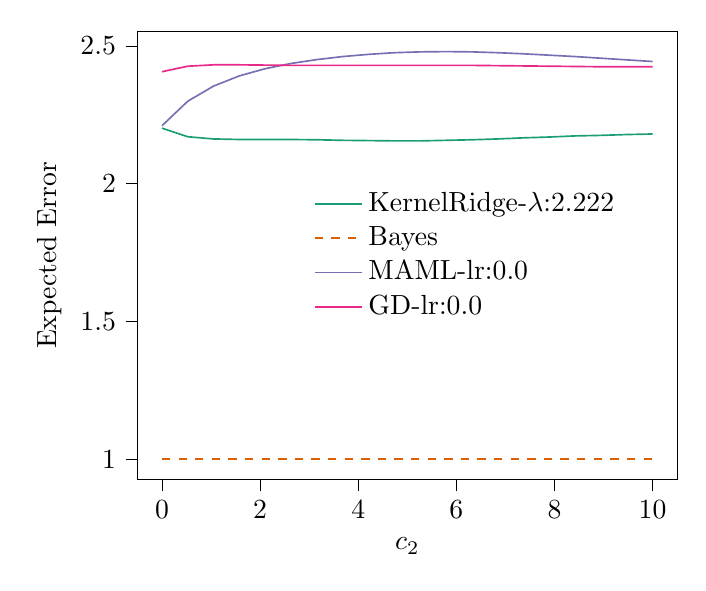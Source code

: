 % This file was created with tikzplotlib v0.10.1.
\begin{tikzpicture}

\definecolor{chocolate217952}{RGB}{217,95,2}
\definecolor{darkcyan27158119}{RGB}{27,158,119}
\definecolor{darkgray176}{RGB}{176,176,176}
\definecolor{deeppink23141138}{RGB}{231,41,138}
\definecolor{lightslategray117112179}{RGB}{117,112,179}

\begin{axis}[
legend cell align={left},
legend style={fill opacity=0.8, draw opacity=1, text opacity=1, at={(0.91,0.5)}, anchor=east, draw=none},
tick align=outside,
tick pos=left,
x grid style={darkgray176},
xlabel={\(\displaystyle c_{2}\)},
xmin=-0.499, xmax=10.5,
xtick style={color=black},
y grid style={darkgray176},
ylabel={Expected Error},
ymin=0.926, ymax=2.553,
ytick style={color=black}
]
\addplot [semithick, darkcyan27158119]
table {%
0.001 2.201
0.527 2.17
1.054 2.162
1.58 2.16
2.106 2.16
2.632 2.16
3.159 2.159
3.685 2.157
4.211 2.156
4.737 2.155
5.264 2.155
5.79 2.157
6.316 2.159
6.842 2.162
7.369 2.166
7.895 2.169
8.421 2.173
8.947 2.175
9.474 2.178
10 2.18
};
\addlegendentry{KernelRidge-$\lambda$:2.222}
\addplot [semithick, chocolate217952, dashed]
table {%
0.001 1.0
0.527 1.0
1.054 1.0
1.58 1.0
2.106 1.0
2.632 1.0
3.159 1.0
3.685 1.0
4.211 1.0
4.737 1.0
5.264 1.0
5.79 1.0
6.316 1.0
6.842 1.0
7.369 1.0
7.895 1.0
8.421 1.0
8.947 1.0
9.474 1.0
10 1.0
};
\addlegendentry{Bayes}
\addplot [semithick, lightslategray117112179]
table {%
0.001 2.21
0.527 2.299
1.054 2.354
1.58 2.391
2.106 2.417
2.632 2.436
3.159 2.45
3.685 2.461
4.211 2.469
4.737 2.475
5.264 2.478
5.79 2.479
6.316 2.478
6.842 2.475
7.369 2.471
7.895 2.466
8.421 2.461
8.947 2.455
9.474 2.449
10 2.443
};
\addlegendentry{MAML-lr:0.0}
\addplot [semithick, deeppink23141138]
table {%
0.001 2.406
0.527 2.426
1.054 2.431
1.58 2.431
2.106 2.43
2.632 2.429
3.159 2.429
3.685 2.429
4.211 2.429
4.737 2.429
5.264 2.429
5.79 2.429
6.316 2.429
6.842 2.428
7.369 2.427
7.895 2.426
8.421 2.425
8.947 2.424
9.474 2.424
10 2.424
};
\addlegendentry{GD-lr:0.0}
\end{axis}

\end{tikzpicture}
